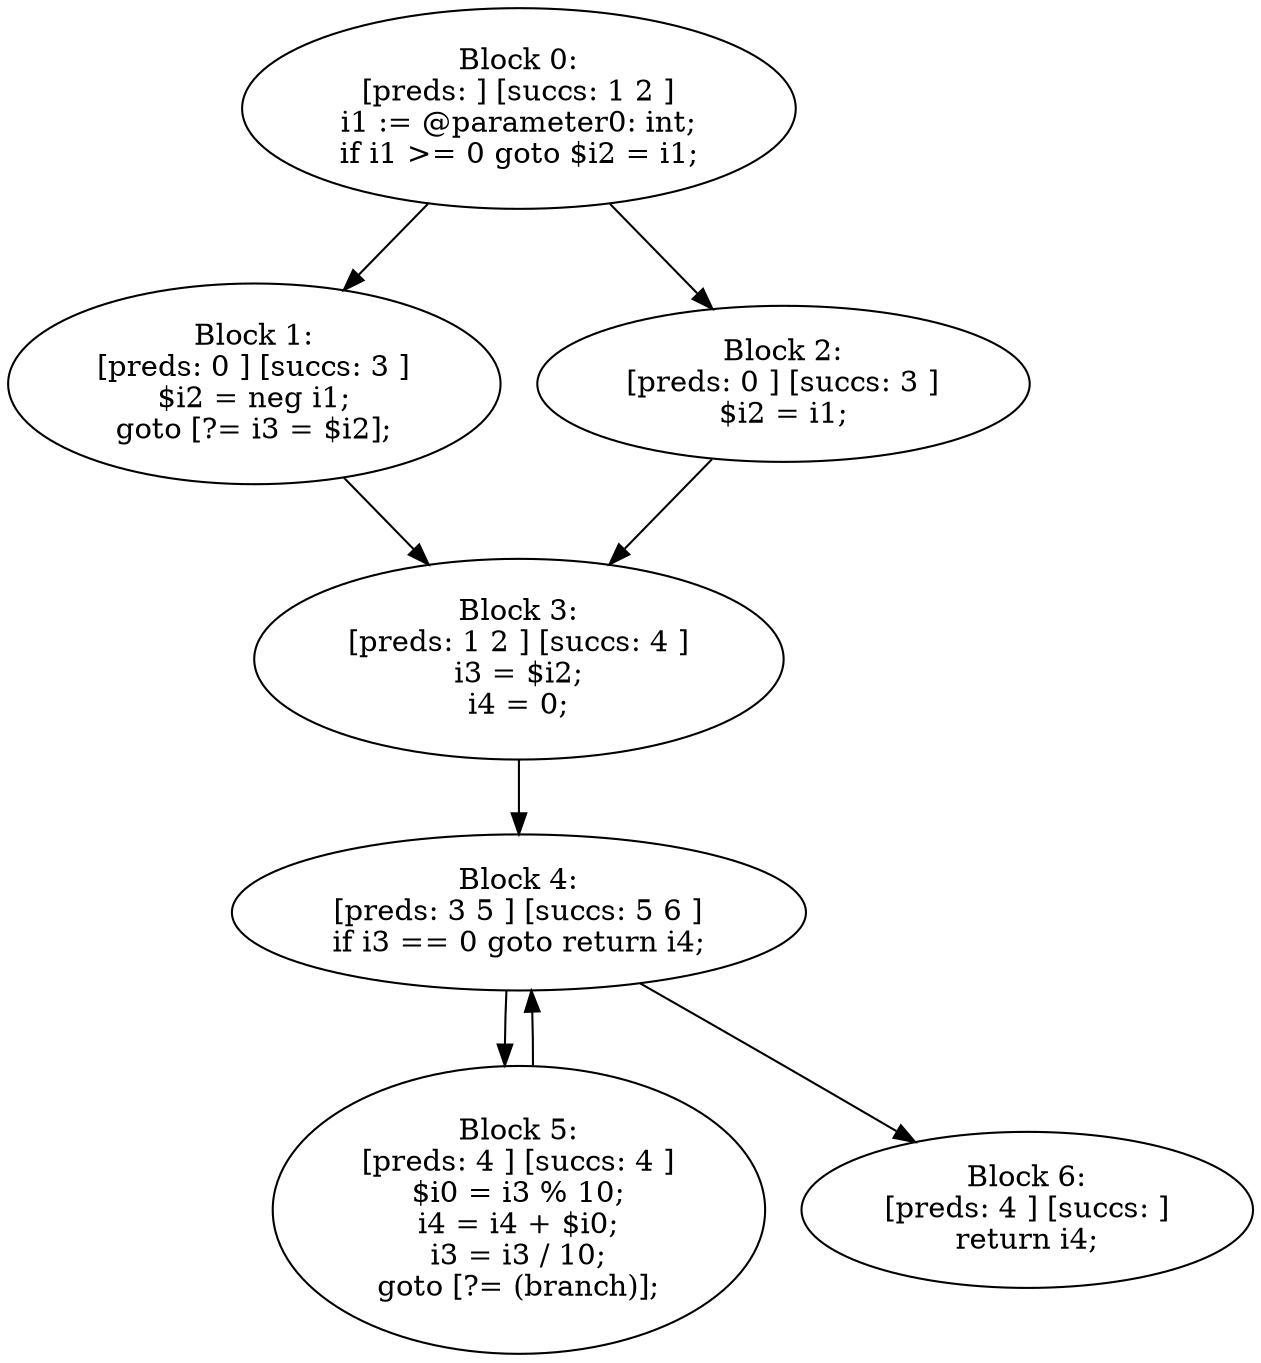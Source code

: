 digraph "unitGraph" {
    "Block 0:
[preds: ] [succs: 1 2 ]
i1 := @parameter0: int;
if i1 >= 0 goto $i2 = i1;
"
    "Block 1:
[preds: 0 ] [succs: 3 ]
$i2 = neg i1;
goto [?= i3 = $i2];
"
    "Block 2:
[preds: 0 ] [succs: 3 ]
$i2 = i1;
"
    "Block 3:
[preds: 1 2 ] [succs: 4 ]
i3 = $i2;
i4 = 0;
"
    "Block 4:
[preds: 3 5 ] [succs: 5 6 ]
if i3 == 0 goto return i4;
"
    "Block 5:
[preds: 4 ] [succs: 4 ]
$i0 = i3 % 10;
i4 = i4 + $i0;
i3 = i3 / 10;
goto [?= (branch)];
"
    "Block 6:
[preds: 4 ] [succs: ]
return i4;
"
    "Block 0:
[preds: ] [succs: 1 2 ]
i1 := @parameter0: int;
if i1 >= 0 goto $i2 = i1;
"->"Block 1:
[preds: 0 ] [succs: 3 ]
$i2 = neg i1;
goto [?= i3 = $i2];
";
    "Block 0:
[preds: ] [succs: 1 2 ]
i1 := @parameter0: int;
if i1 >= 0 goto $i2 = i1;
"->"Block 2:
[preds: 0 ] [succs: 3 ]
$i2 = i1;
";
    "Block 1:
[preds: 0 ] [succs: 3 ]
$i2 = neg i1;
goto [?= i3 = $i2];
"->"Block 3:
[preds: 1 2 ] [succs: 4 ]
i3 = $i2;
i4 = 0;
";
    "Block 2:
[preds: 0 ] [succs: 3 ]
$i2 = i1;
"->"Block 3:
[preds: 1 2 ] [succs: 4 ]
i3 = $i2;
i4 = 0;
";
    "Block 3:
[preds: 1 2 ] [succs: 4 ]
i3 = $i2;
i4 = 0;
"->"Block 4:
[preds: 3 5 ] [succs: 5 6 ]
if i3 == 0 goto return i4;
";
    "Block 4:
[preds: 3 5 ] [succs: 5 6 ]
if i3 == 0 goto return i4;
"->"Block 5:
[preds: 4 ] [succs: 4 ]
$i0 = i3 % 10;
i4 = i4 + $i0;
i3 = i3 / 10;
goto [?= (branch)];
";
    "Block 4:
[preds: 3 5 ] [succs: 5 6 ]
if i3 == 0 goto return i4;
"->"Block 6:
[preds: 4 ] [succs: ]
return i4;
";
    "Block 5:
[preds: 4 ] [succs: 4 ]
$i0 = i3 % 10;
i4 = i4 + $i0;
i3 = i3 / 10;
goto [?= (branch)];
"->"Block 4:
[preds: 3 5 ] [succs: 5 6 ]
if i3 == 0 goto return i4;
";
}
